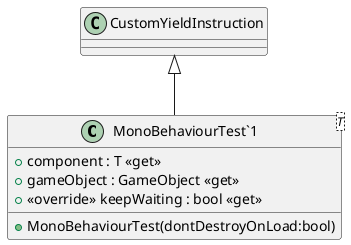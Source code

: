 @startuml
class "MonoBehaviourTest`1"<T> {
    + component : T <<get>>
    + gameObject : GameObject <<get>>
    + MonoBehaviourTest(dontDestroyOnLoad:bool)
    + <<override>> keepWaiting : bool <<get>>
}
CustomYieldInstruction <|-- "MonoBehaviourTest`1"
@enduml
